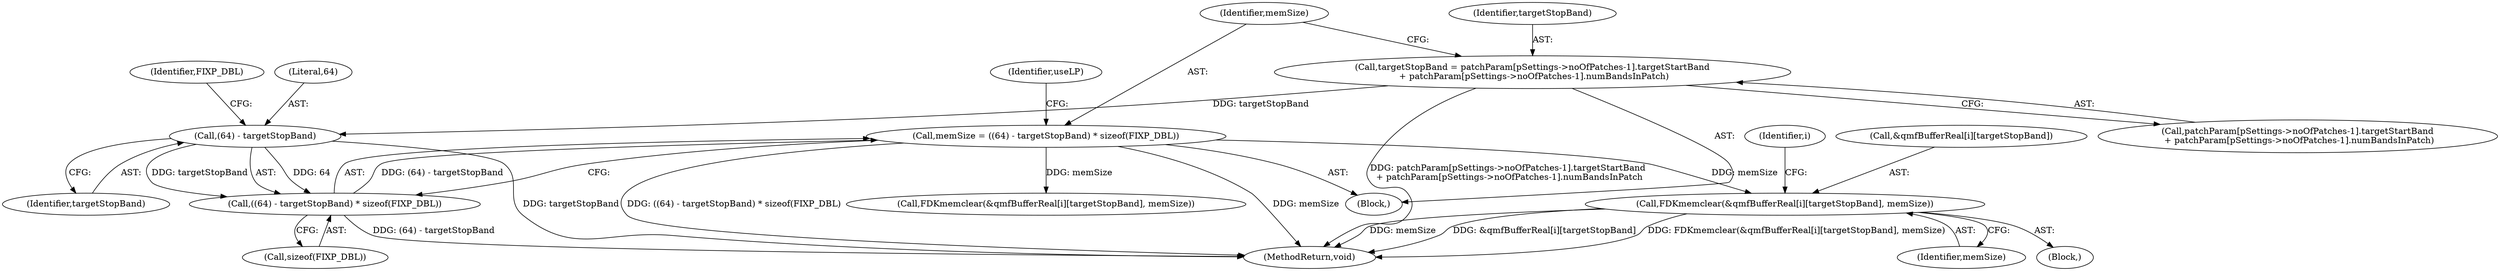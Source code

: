 digraph "0_Android_8e3be529372892e20ccf196809bc73276c822189@array" {
"1000348" [label="(Call,FDKmemclear(&qmfBufferReal[i][targetStopBand], memSize))"];
"1000299" [label="(Call,memSize = ((64) - targetStopBand) * sizeof(FIXP_DBL))"];
"1000301" [label="(Call,((64) - targetStopBand) * sizeof(FIXP_DBL))"];
"1000302" [label="(Call,(64) - targetStopBand)"];
"1000277" [label="(Call,targetStopBand = patchParam[pSettings->noOfPatches-1].targetStartBand\n + patchParam[pSettings->noOfPatches-1].numBandsInPatch)"];
"1000349" [label="(Call,&qmfBufferReal[i][targetStopBand])"];
"1000300" [label="(Identifier,memSize)"];
"1000178" [label="(Block,)"];
"1000309" [label="(Identifier,useLP)"];
"1000346" [label="(Identifier,i)"];
"1000321" [label="(Call,FDKmemclear(&qmfBufferReal[i][targetStopBand], memSize))"];
"1000299" [label="(Call,memSize = ((64) - targetStopBand) * sizeof(FIXP_DBL))"];
"1000305" [label="(Call,sizeof(FIXP_DBL))"];
"1000279" [label="(Call,patchParam[pSettings->noOfPatches-1].targetStartBand\n + patchParam[pSettings->noOfPatches-1].numBandsInPatch)"];
"1000347" [label="(Block,)"];
"1000301" [label="(Call,((64) - targetStopBand) * sizeof(FIXP_DBL))"];
"1000278" [label="(Identifier,targetStopBand)"];
"1000355" [label="(Identifier,memSize)"];
"1002027" [label="(MethodReturn,void)"];
"1000348" [label="(Call,FDKmemclear(&qmfBufferReal[i][targetStopBand], memSize))"];
"1000304" [label="(Identifier,targetStopBand)"];
"1000306" [label="(Identifier,FIXP_DBL)"];
"1000302" [label="(Call,(64) - targetStopBand)"];
"1000277" [label="(Call,targetStopBand = patchParam[pSettings->noOfPatches-1].targetStartBand\n + patchParam[pSettings->noOfPatches-1].numBandsInPatch)"];
"1000303" [label="(Literal,64)"];
"1000348" -> "1000347"  [label="AST: "];
"1000348" -> "1000355"  [label="CFG: "];
"1000349" -> "1000348"  [label="AST: "];
"1000355" -> "1000348"  [label="AST: "];
"1000346" -> "1000348"  [label="CFG: "];
"1000348" -> "1002027"  [label="DDG: &qmfBufferReal[i][targetStopBand]"];
"1000348" -> "1002027"  [label="DDG: FDKmemclear(&qmfBufferReal[i][targetStopBand], memSize)"];
"1000348" -> "1002027"  [label="DDG: memSize"];
"1000299" -> "1000348"  [label="DDG: memSize"];
"1000299" -> "1000178"  [label="AST: "];
"1000299" -> "1000301"  [label="CFG: "];
"1000300" -> "1000299"  [label="AST: "];
"1000301" -> "1000299"  [label="AST: "];
"1000309" -> "1000299"  [label="CFG: "];
"1000299" -> "1002027"  [label="DDG: ((64) - targetStopBand) * sizeof(FIXP_DBL)"];
"1000299" -> "1002027"  [label="DDG: memSize"];
"1000301" -> "1000299"  [label="DDG: (64) - targetStopBand"];
"1000299" -> "1000321"  [label="DDG: memSize"];
"1000301" -> "1000305"  [label="CFG: "];
"1000302" -> "1000301"  [label="AST: "];
"1000305" -> "1000301"  [label="AST: "];
"1000301" -> "1002027"  [label="DDG: (64) - targetStopBand"];
"1000302" -> "1000301"  [label="DDG: 64"];
"1000302" -> "1000301"  [label="DDG: targetStopBand"];
"1000302" -> "1000304"  [label="CFG: "];
"1000303" -> "1000302"  [label="AST: "];
"1000304" -> "1000302"  [label="AST: "];
"1000306" -> "1000302"  [label="CFG: "];
"1000302" -> "1002027"  [label="DDG: targetStopBand"];
"1000277" -> "1000302"  [label="DDG: targetStopBand"];
"1000277" -> "1000178"  [label="AST: "];
"1000277" -> "1000279"  [label="CFG: "];
"1000278" -> "1000277"  [label="AST: "];
"1000279" -> "1000277"  [label="AST: "];
"1000300" -> "1000277"  [label="CFG: "];
"1000277" -> "1002027"  [label="DDG: patchParam[pSettings->noOfPatches-1].targetStartBand\n + patchParam[pSettings->noOfPatches-1].numBandsInPatch"];
}
